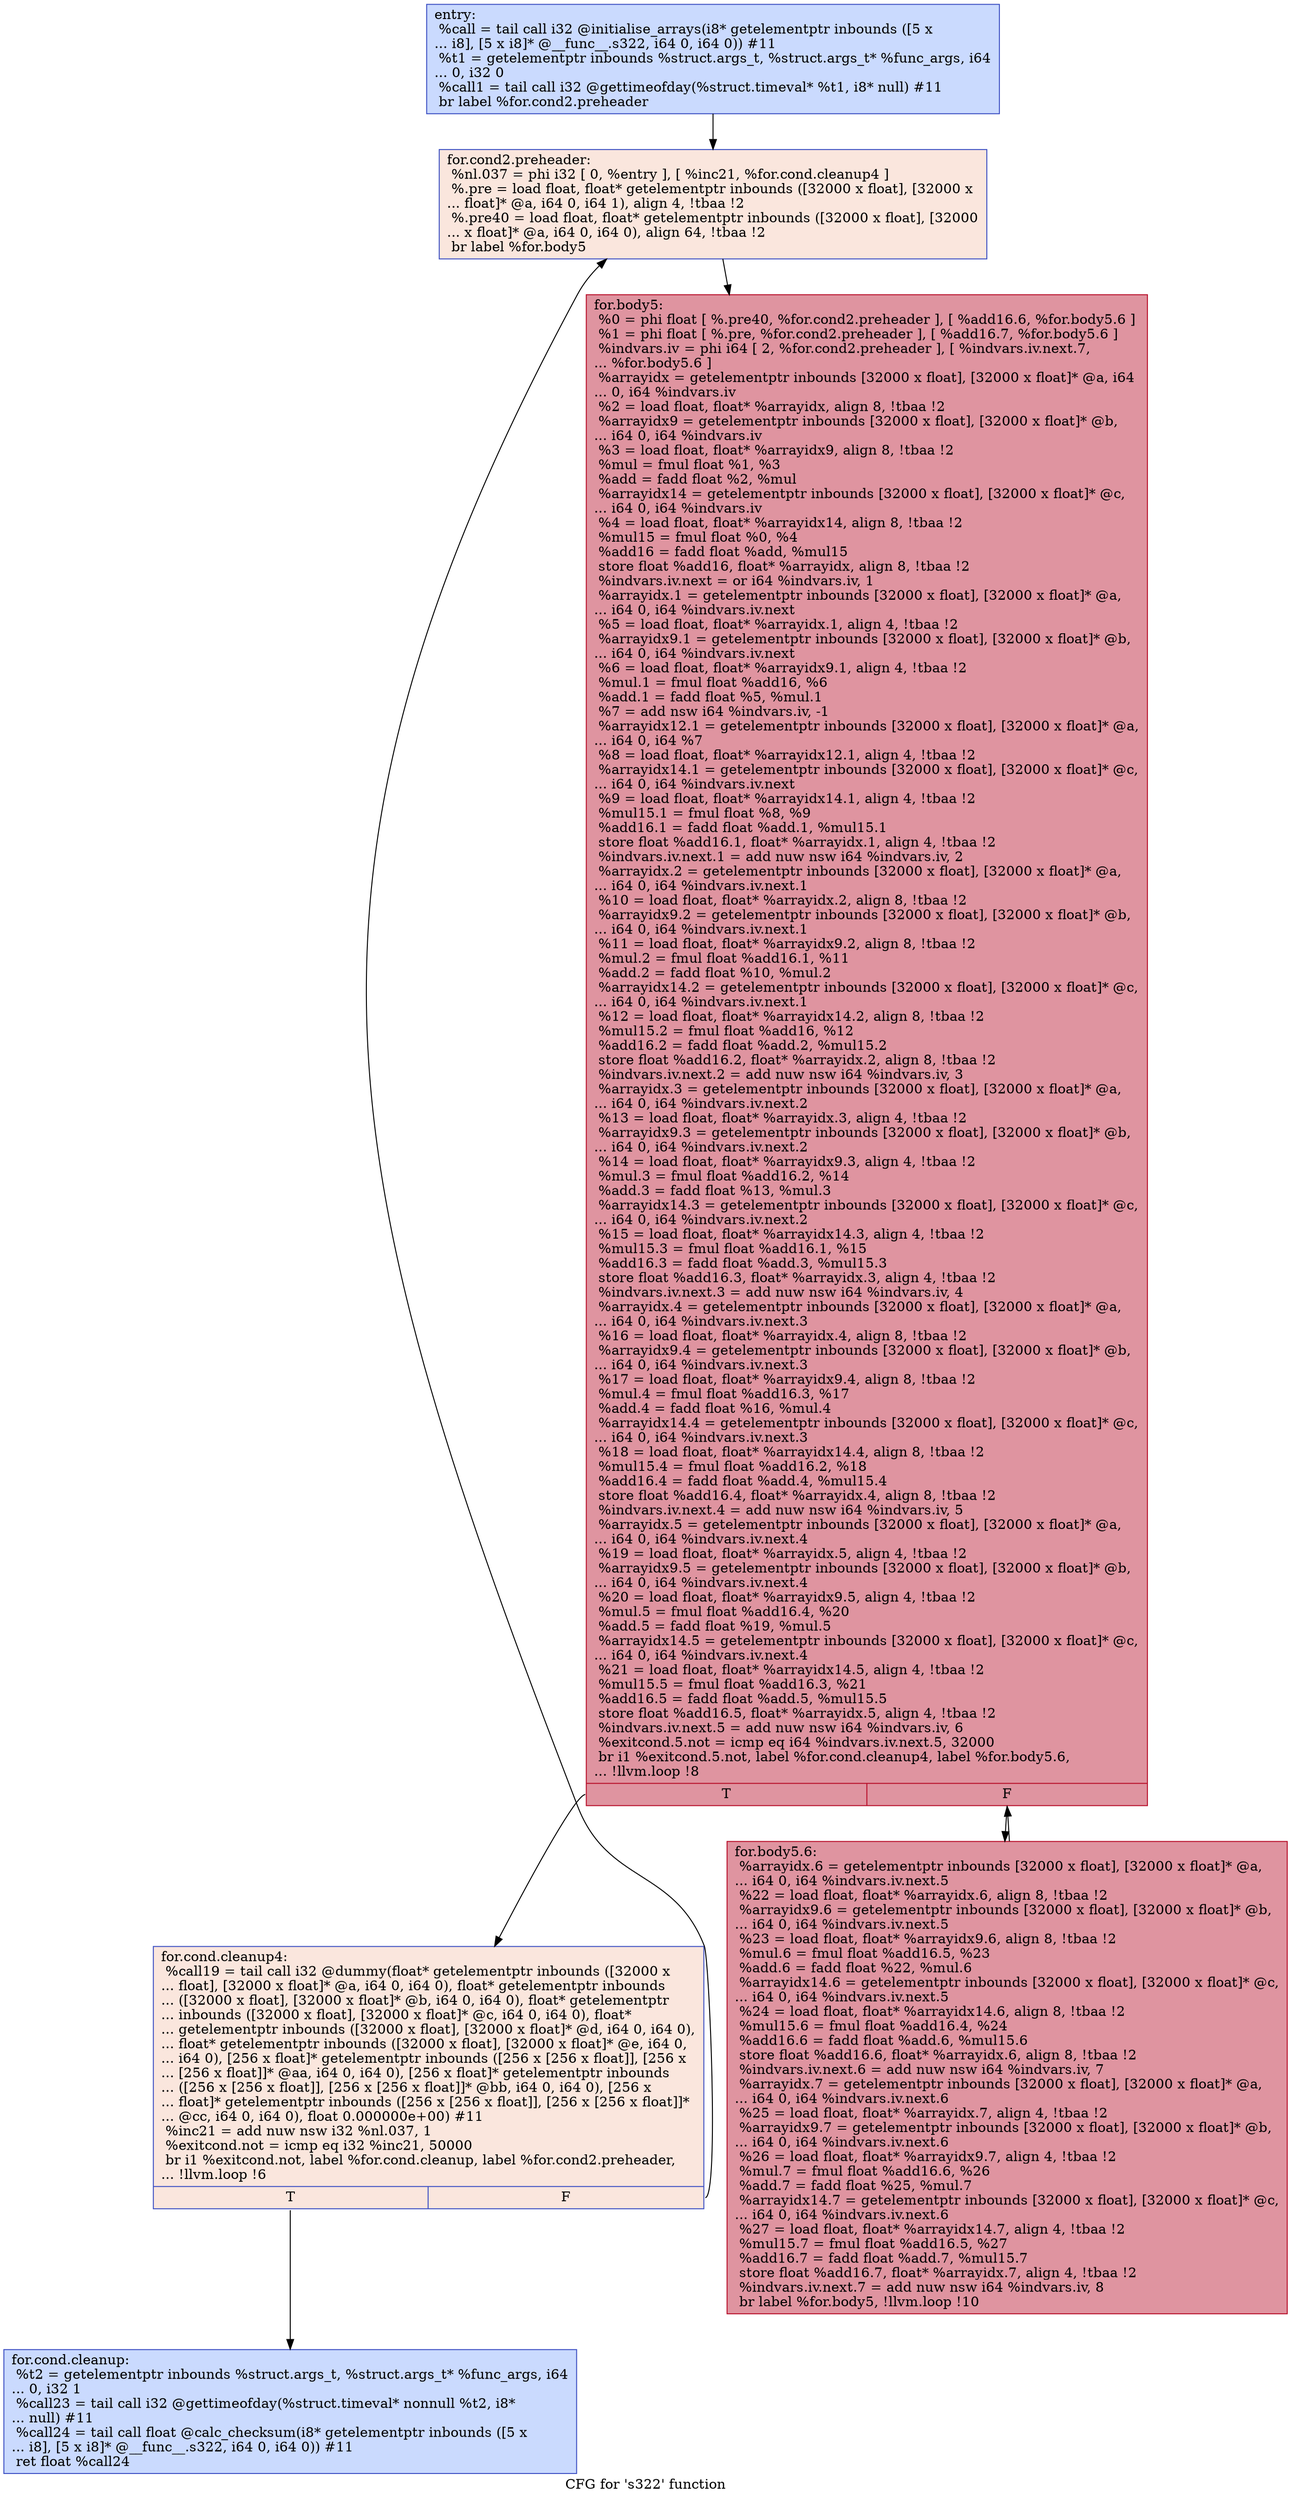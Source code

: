 digraph "CFG for 's322' function" {
	label="CFG for 's322' function";

	Node0x564c93bf3ee0 [shape=record,color="#3d50c3ff", style=filled, fillcolor="#88abfd70",label="{entry:\l  %call = tail call i32 @initialise_arrays(i8* getelementptr inbounds ([5 x\l... i8], [5 x i8]* @__func__.s322, i64 0, i64 0)) #11\l  %t1 = getelementptr inbounds %struct.args_t, %struct.args_t* %func_args, i64\l... 0, i32 0\l  %call1 = tail call i32 @gettimeofday(%struct.timeval* %t1, i8* null) #11\l  br label %for.cond2.preheader\l}"];
	Node0x564c93bf3ee0 -> Node0x564c93bf4380;
	Node0x564c93bf4380 [shape=record,color="#3d50c3ff", style=filled, fillcolor="#f3c7b170",label="{for.cond2.preheader:                              \l  %nl.037 = phi i32 [ 0, %entry ], [ %inc21, %for.cond.cleanup4 ]\l  %.pre = load float, float* getelementptr inbounds ([32000 x float], [32000 x\l... float]* @a, i64 0, i64 1), align 4, !tbaa !2\l  %.pre40 = load float, float* getelementptr inbounds ([32000 x float], [32000\l... x float]* @a, i64 0, i64 0), align 64, !tbaa !2\l  br label %for.body5\l}"];
	Node0x564c93bf4380 -> Node0x564c93bf4760;
	Node0x564c93bf4880 [shape=record,color="#3d50c3ff", style=filled, fillcolor="#88abfd70",label="{for.cond.cleanup:                                 \l  %t2 = getelementptr inbounds %struct.args_t, %struct.args_t* %func_args, i64\l... 0, i32 1\l  %call23 = tail call i32 @gettimeofday(%struct.timeval* nonnull %t2, i8*\l... null) #11\l  %call24 = tail call float @calc_checksum(i8* getelementptr inbounds ([5 x\l... i8], [5 x i8]* @__func__.s322, i64 0, i64 0)) #11\l  ret float %call24\l}"];
	Node0x564c93bf44a0 [shape=record,color="#3d50c3ff", style=filled, fillcolor="#f3c7b170",label="{for.cond.cleanup4:                                \l  %call19 = tail call i32 @dummy(float* getelementptr inbounds ([32000 x\l... float], [32000 x float]* @a, i64 0, i64 0), float* getelementptr inbounds\l... ([32000 x float], [32000 x float]* @b, i64 0, i64 0), float* getelementptr\l... inbounds ([32000 x float], [32000 x float]* @c, i64 0, i64 0), float*\l... getelementptr inbounds ([32000 x float], [32000 x float]* @d, i64 0, i64 0),\l... float* getelementptr inbounds ([32000 x float], [32000 x float]* @e, i64 0,\l... i64 0), [256 x float]* getelementptr inbounds ([256 x [256 x float]], [256 x\l... [256 x float]]* @aa, i64 0, i64 0), [256 x float]* getelementptr inbounds\l... ([256 x [256 x float]], [256 x [256 x float]]* @bb, i64 0, i64 0), [256 x\l... float]* getelementptr inbounds ([256 x [256 x float]], [256 x [256 x float]]*\l... @cc, i64 0, i64 0), float 0.000000e+00) #11\l  %inc21 = add nuw nsw i32 %nl.037, 1\l  %exitcond.not = icmp eq i32 %inc21, 50000\l  br i1 %exitcond.not, label %for.cond.cleanup, label %for.cond2.preheader,\l... !llvm.loop !6\l|{<s0>T|<s1>F}}"];
	Node0x564c93bf44a0:s0 -> Node0x564c93bf4880;
	Node0x564c93bf44a0:s1 -> Node0x564c93bf4380;
	Node0x564c93bf4760 [shape=record,color="#b70d28ff", style=filled, fillcolor="#b70d2870",label="{for.body5:                                        \l  %0 = phi float [ %.pre40, %for.cond2.preheader ], [ %add16.6, %for.body5.6 ]\l  %1 = phi float [ %.pre, %for.cond2.preheader ], [ %add16.7, %for.body5.6 ]\l  %indvars.iv = phi i64 [ 2, %for.cond2.preheader ], [ %indvars.iv.next.7,\l... %for.body5.6 ]\l  %arrayidx = getelementptr inbounds [32000 x float], [32000 x float]* @a, i64\l... 0, i64 %indvars.iv\l  %2 = load float, float* %arrayidx, align 8, !tbaa !2\l  %arrayidx9 = getelementptr inbounds [32000 x float], [32000 x float]* @b,\l... i64 0, i64 %indvars.iv\l  %3 = load float, float* %arrayidx9, align 8, !tbaa !2\l  %mul = fmul float %1, %3\l  %add = fadd float %2, %mul\l  %arrayidx14 = getelementptr inbounds [32000 x float], [32000 x float]* @c,\l... i64 0, i64 %indvars.iv\l  %4 = load float, float* %arrayidx14, align 8, !tbaa !2\l  %mul15 = fmul float %0, %4\l  %add16 = fadd float %add, %mul15\l  store float %add16, float* %arrayidx, align 8, !tbaa !2\l  %indvars.iv.next = or i64 %indvars.iv, 1\l  %arrayidx.1 = getelementptr inbounds [32000 x float], [32000 x float]* @a,\l... i64 0, i64 %indvars.iv.next\l  %5 = load float, float* %arrayidx.1, align 4, !tbaa !2\l  %arrayidx9.1 = getelementptr inbounds [32000 x float], [32000 x float]* @b,\l... i64 0, i64 %indvars.iv.next\l  %6 = load float, float* %arrayidx9.1, align 4, !tbaa !2\l  %mul.1 = fmul float %add16, %6\l  %add.1 = fadd float %5, %mul.1\l  %7 = add nsw i64 %indvars.iv, -1\l  %arrayidx12.1 = getelementptr inbounds [32000 x float], [32000 x float]* @a,\l... i64 0, i64 %7\l  %8 = load float, float* %arrayidx12.1, align 4, !tbaa !2\l  %arrayidx14.1 = getelementptr inbounds [32000 x float], [32000 x float]* @c,\l... i64 0, i64 %indvars.iv.next\l  %9 = load float, float* %arrayidx14.1, align 4, !tbaa !2\l  %mul15.1 = fmul float %8, %9\l  %add16.1 = fadd float %add.1, %mul15.1\l  store float %add16.1, float* %arrayidx.1, align 4, !tbaa !2\l  %indvars.iv.next.1 = add nuw nsw i64 %indvars.iv, 2\l  %arrayidx.2 = getelementptr inbounds [32000 x float], [32000 x float]* @a,\l... i64 0, i64 %indvars.iv.next.1\l  %10 = load float, float* %arrayidx.2, align 8, !tbaa !2\l  %arrayidx9.2 = getelementptr inbounds [32000 x float], [32000 x float]* @b,\l... i64 0, i64 %indvars.iv.next.1\l  %11 = load float, float* %arrayidx9.2, align 8, !tbaa !2\l  %mul.2 = fmul float %add16.1, %11\l  %add.2 = fadd float %10, %mul.2\l  %arrayidx14.2 = getelementptr inbounds [32000 x float], [32000 x float]* @c,\l... i64 0, i64 %indvars.iv.next.1\l  %12 = load float, float* %arrayidx14.2, align 8, !tbaa !2\l  %mul15.2 = fmul float %add16, %12\l  %add16.2 = fadd float %add.2, %mul15.2\l  store float %add16.2, float* %arrayidx.2, align 8, !tbaa !2\l  %indvars.iv.next.2 = add nuw nsw i64 %indvars.iv, 3\l  %arrayidx.3 = getelementptr inbounds [32000 x float], [32000 x float]* @a,\l... i64 0, i64 %indvars.iv.next.2\l  %13 = load float, float* %arrayidx.3, align 4, !tbaa !2\l  %arrayidx9.3 = getelementptr inbounds [32000 x float], [32000 x float]* @b,\l... i64 0, i64 %indvars.iv.next.2\l  %14 = load float, float* %arrayidx9.3, align 4, !tbaa !2\l  %mul.3 = fmul float %add16.2, %14\l  %add.3 = fadd float %13, %mul.3\l  %arrayidx14.3 = getelementptr inbounds [32000 x float], [32000 x float]* @c,\l... i64 0, i64 %indvars.iv.next.2\l  %15 = load float, float* %arrayidx14.3, align 4, !tbaa !2\l  %mul15.3 = fmul float %add16.1, %15\l  %add16.3 = fadd float %add.3, %mul15.3\l  store float %add16.3, float* %arrayidx.3, align 4, !tbaa !2\l  %indvars.iv.next.3 = add nuw nsw i64 %indvars.iv, 4\l  %arrayidx.4 = getelementptr inbounds [32000 x float], [32000 x float]* @a,\l... i64 0, i64 %indvars.iv.next.3\l  %16 = load float, float* %arrayidx.4, align 8, !tbaa !2\l  %arrayidx9.4 = getelementptr inbounds [32000 x float], [32000 x float]* @b,\l... i64 0, i64 %indvars.iv.next.3\l  %17 = load float, float* %arrayidx9.4, align 8, !tbaa !2\l  %mul.4 = fmul float %add16.3, %17\l  %add.4 = fadd float %16, %mul.4\l  %arrayidx14.4 = getelementptr inbounds [32000 x float], [32000 x float]* @c,\l... i64 0, i64 %indvars.iv.next.3\l  %18 = load float, float* %arrayidx14.4, align 8, !tbaa !2\l  %mul15.4 = fmul float %add16.2, %18\l  %add16.4 = fadd float %add.4, %mul15.4\l  store float %add16.4, float* %arrayidx.4, align 8, !tbaa !2\l  %indvars.iv.next.4 = add nuw nsw i64 %indvars.iv, 5\l  %arrayidx.5 = getelementptr inbounds [32000 x float], [32000 x float]* @a,\l... i64 0, i64 %indvars.iv.next.4\l  %19 = load float, float* %arrayidx.5, align 4, !tbaa !2\l  %arrayidx9.5 = getelementptr inbounds [32000 x float], [32000 x float]* @b,\l... i64 0, i64 %indvars.iv.next.4\l  %20 = load float, float* %arrayidx9.5, align 4, !tbaa !2\l  %mul.5 = fmul float %add16.4, %20\l  %add.5 = fadd float %19, %mul.5\l  %arrayidx14.5 = getelementptr inbounds [32000 x float], [32000 x float]* @c,\l... i64 0, i64 %indvars.iv.next.4\l  %21 = load float, float* %arrayidx14.5, align 4, !tbaa !2\l  %mul15.5 = fmul float %add16.3, %21\l  %add16.5 = fadd float %add.5, %mul15.5\l  store float %add16.5, float* %arrayidx.5, align 4, !tbaa !2\l  %indvars.iv.next.5 = add nuw nsw i64 %indvars.iv, 6\l  %exitcond.5.not = icmp eq i64 %indvars.iv.next.5, 32000\l  br i1 %exitcond.5.not, label %for.cond.cleanup4, label %for.body5.6,\l... !llvm.loop !8\l|{<s0>T|<s1>F}}"];
	Node0x564c93bf4760:s0 -> Node0x564c93bf44a0;
	Node0x564c93bf4760:s1 -> Node0x564c93bf52c0;
	Node0x564c93bf52c0 [shape=record,color="#b70d28ff", style=filled, fillcolor="#b70d2870",label="{for.body5.6:                                      \l  %arrayidx.6 = getelementptr inbounds [32000 x float], [32000 x float]* @a,\l... i64 0, i64 %indvars.iv.next.5\l  %22 = load float, float* %arrayidx.6, align 8, !tbaa !2\l  %arrayidx9.6 = getelementptr inbounds [32000 x float], [32000 x float]* @b,\l... i64 0, i64 %indvars.iv.next.5\l  %23 = load float, float* %arrayidx9.6, align 8, !tbaa !2\l  %mul.6 = fmul float %add16.5, %23\l  %add.6 = fadd float %22, %mul.6\l  %arrayidx14.6 = getelementptr inbounds [32000 x float], [32000 x float]* @c,\l... i64 0, i64 %indvars.iv.next.5\l  %24 = load float, float* %arrayidx14.6, align 8, !tbaa !2\l  %mul15.6 = fmul float %add16.4, %24\l  %add16.6 = fadd float %add.6, %mul15.6\l  store float %add16.6, float* %arrayidx.6, align 8, !tbaa !2\l  %indvars.iv.next.6 = add nuw nsw i64 %indvars.iv, 7\l  %arrayidx.7 = getelementptr inbounds [32000 x float], [32000 x float]* @a,\l... i64 0, i64 %indvars.iv.next.6\l  %25 = load float, float* %arrayidx.7, align 4, !tbaa !2\l  %arrayidx9.7 = getelementptr inbounds [32000 x float], [32000 x float]* @b,\l... i64 0, i64 %indvars.iv.next.6\l  %26 = load float, float* %arrayidx9.7, align 4, !tbaa !2\l  %mul.7 = fmul float %add16.6, %26\l  %add.7 = fadd float %25, %mul.7\l  %arrayidx14.7 = getelementptr inbounds [32000 x float], [32000 x float]* @c,\l... i64 0, i64 %indvars.iv.next.6\l  %27 = load float, float* %arrayidx14.7, align 4, !tbaa !2\l  %mul15.7 = fmul float %add16.5, %27\l  %add16.7 = fadd float %add.7, %mul15.7\l  store float %add16.7, float* %arrayidx.7, align 4, !tbaa !2\l  %indvars.iv.next.7 = add nuw nsw i64 %indvars.iv, 8\l  br label %for.body5, !llvm.loop !10\l}"];
	Node0x564c93bf52c0 -> Node0x564c93bf4760;
}
